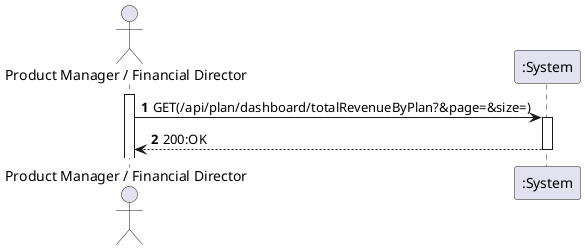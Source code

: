 @startuml
'https://plantuml.com/sequence-diagram



autoactivate on
autonumber

actor "Product Manager / Financial Director" as ProductManagerFinancialDirector
participant ":System" as System

activate ProductManagerFinancialDirector

ProductManagerFinancialDirector -> System: GET(/api/plan/dashboard/totalRevenueByPlan?&page=&size=)
System --> ProductManagerFinancialDirector: 200:OK

@enduml
